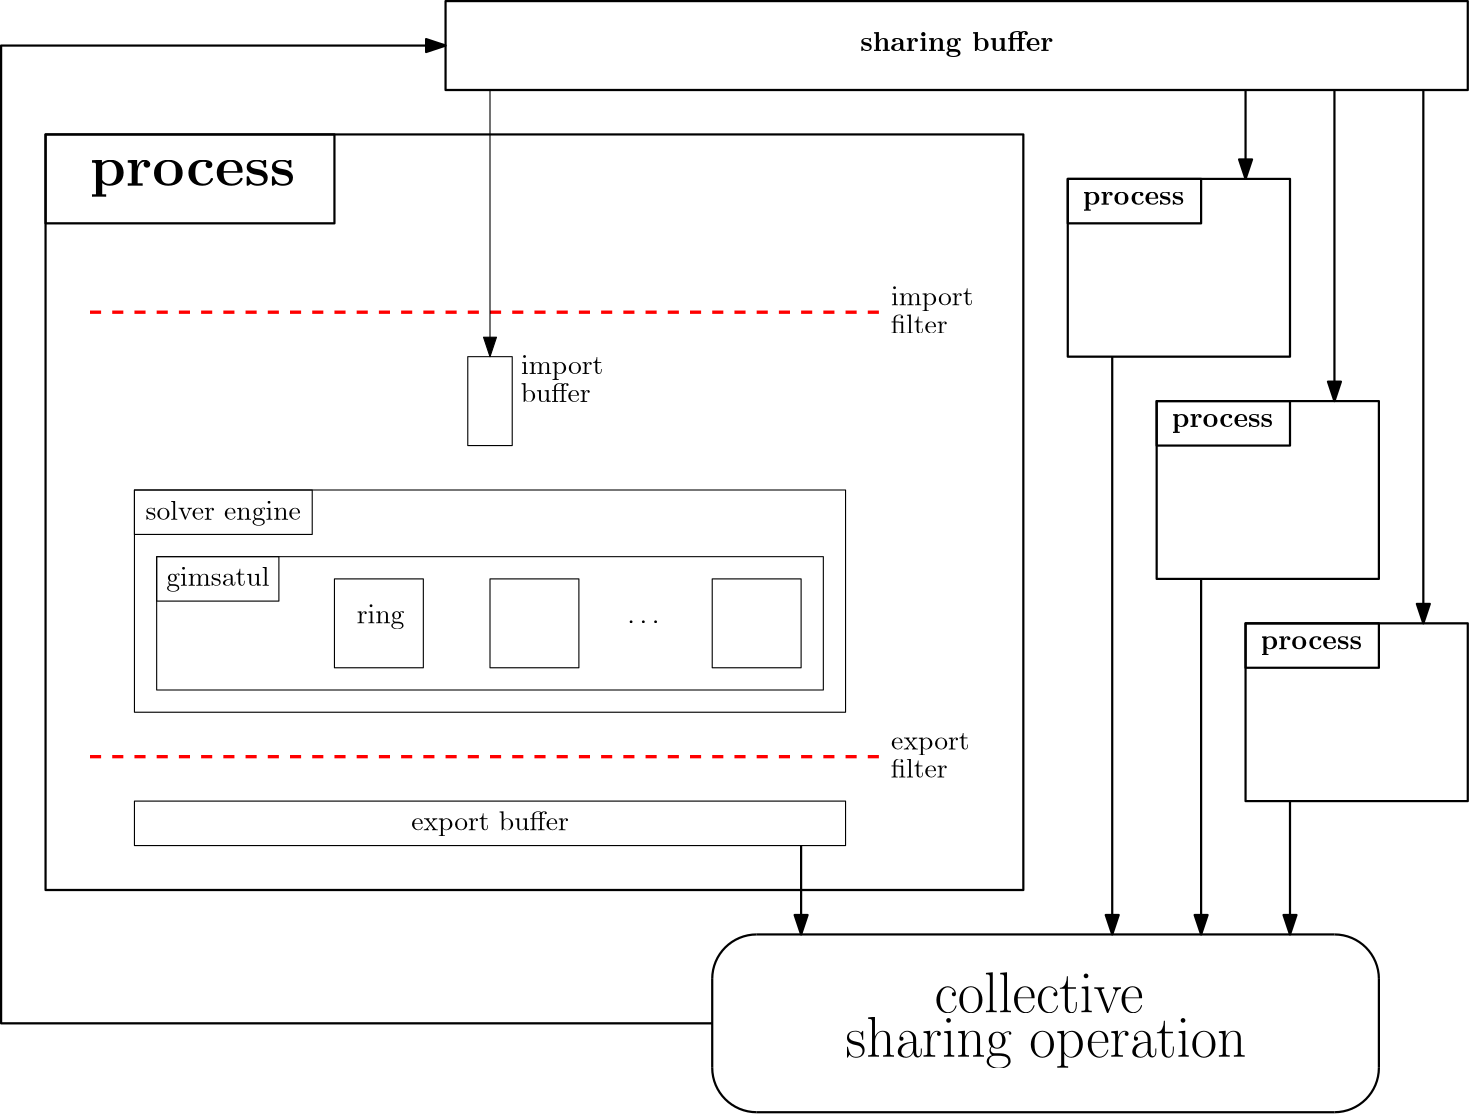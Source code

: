 <?xml version="1.0"?>
<!DOCTYPE ipe SYSTEM "ipe.dtd">
<ipe version="70218" creator="Ipe 7.2.28">
<info created="D:20250720235649" modified="D:20250721003106"/>
<ipestyle name="basic">
<symbol name="arrow/arc(spx)">
<path stroke="sym-stroke" fill="sym-stroke" pen="sym-pen">
0 0 m
-1 0.333 l
-1 -0.333 l
h
</path>
</symbol>
<symbol name="arrow/farc(spx)">
<path stroke="sym-stroke" fill="white" pen="sym-pen">
0 0 m
-1 0.333 l
-1 -0.333 l
h
</path>
</symbol>
<symbol name="arrow/ptarc(spx)">
<path stroke="sym-stroke" fill="sym-stroke" pen="sym-pen">
0 0 m
-1 0.333 l
-0.8 0 l
-1 -0.333 l
h
</path>
</symbol>
<symbol name="arrow/fptarc(spx)">
<path stroke="sym-stroke" fill="white" pen="sym-pen">
0 0 m
-1 0.333 l
-0.8 0 l
-1 -0.333 l
h
</path>
</symbol>
<symbol name="mark/circle(sx)" transformations="translations">
<path fill="sym-stroke">
0.6 0 0 0.6 0 0 e
0.4 0 0 0.4 0 0 e
</path>
</symbol>
<symbol name="mark/disk(sx)" transformations="translations">
<path fill="sym-stroke">
0.6 0 0 0.6 0 0 e
</path>
</symbol>
<symbol name="mark/fdisk(sfx)" transformations="translations">
<group>
<path fill="sym-fill">
0.5 0 0 0.5 0 0 e
</path>
<path fill="sym-stroke" fillrule="eofill">
0.6 0 0 0.6 0 0 e
0.4 0 0 0.4 0 0 e
</path>
</group>
</symbol>
<symbol name="mark/box(sx)" transformations="translations">
<path fill="sym-stroke" fillrule="eofill">
-0.6 -0.6 m
0.6 -0.6 l
0.6 0.6 l
-0.6 0.6 l
h
-0.4 -0.4 m
0.4 -0.4 l
0.4 0.4 l
-0.4 0.4 l
h
</path>
</symbol>
<symbol name="mark/square(sx)" transformations="translations">
<path fill="sym-stroke">
-0.6 -0.6 m
0.6 -0.6 l
0.6 0.6 l
-0.6 0.6 l
h
</path>
</symbol>
<symbol name="mark/fsquare(sfx)" transformations="translations">
<group>
<path fill="sym-fill">
-0.5 -0.5 m
0.5 -0.5 l
0.5 0.5 l
-0.5 0.5 l
h
</path>
<path fill="sym-stroke" fillrule="eofill">
-0.6 -0.6 m
0.6 -0.6 l
0.6 0.6 l
-0.6 0.6 l
h
-0.4 -0.4 m
0.4 -0.4 l
0.4 0.4 l
-0.4 0.4 l
h
</path>
</group>
</symbol>
<symbol name="mark/cross(sx)" transformations="translations">
<group>
<path fill="sym-stroke">
-0.43 -0.57 m
0.57 0.43 l
0.43 0.57 l
-0.57 -0.43 l
h
</path>
<path fill="sym-stroke">
-0.43 0.57 m
0.57 -0.43 l
0.43 -0.57 l
-0.57 0.43 l
h
</path>
</group>
</symbol>
<symbol name="arrow/fnormal(spx)">
<path stroke="sym-stroke" fill="white" pen="sym-pen">
0 0 m
-1 0.333 l
-1 -0.333 l
h
</path>
</symbol>
<symbol name="arrow/pointed(spx)">
<path stroke="sym-stroke" fill="sym-stroke" pen="sym-pen">
0 0 m
-1 0.333 l
-0.8 0 l
-1 -0.333 l
h
</path>
</symbol>
<symbol name="arrow/fpointed(spx)">
<path stroke="sym-stroke" fill="white" pen="sym-pen">
0 0 m
-1 0.333 l
-0.8 0 l
-1 -0.333 l
h
</path>
</symbol>
<symbol name="arrow/linear(spx)">
<path stroke="sym-stroke" pen="sym-pen">
-1 0.333 m
0 0 l
-1 -0.333 l
</path>
</symbol>
<symbol name="arrow/fdouble(spx)">
<path stroke="sym-stroke" fill="white" pen="sym-pen">
0 0 m
-1 0.333 l
-1 -0.333 l
h
-1 0 m
-2 0.333 l
-2 -0.333 l
h
</path>
</symbol>
<symbol name="arrow/double(spx)">
<path stroke="sym-stroke" fill="sym-stroke" pen="sym-pen">
0 0 m
-1 0.333 l
-1 -0.333 l
h
-1 0 m
-2 0.333 l
-2 -0.333 l
h
</path>
</symbol>
<symbol name="arrow/mid-normal(spx)">
<path stroke="sym-stroke" fill="sym-stroke" pen="sym-pen">
0.5 0 m
-0.5 0.333 l
-0.5 -0.333 l
h
</path>
</symbol>
<symbol name="arrow/mid-fnormal(spx)">
<path stroke="sym-stroke" fill="white" pen="sym-pen">
0.5 0 m
-0.5 0.333 l
-0.5 -0.333 l
h
</path>
</symbol>
<symbol name="arrow/mid-pointed(spx)">
<path stroke="sym-stroke" fill="sym-stroke" pen="sym-pen">
0.5 0 m
-0.5 0.333 l
-0.3 0 l
-0.5 -0.333 l
h
</path>
</symbol>
<symbol name="arrow/mid-fpointed(spx)">
<path stroke="sym-stroke" fill="white" pen="sym-pen">
0.5 0 m
-0.5 0.333 l
-0.3 0 l
-0.5 -0.333 l
h
</path>
</symbol>
<symbol name="arrow/mid-double(spx)">
<path stroke="sym-stroke" fill="sym-stroke" pen="sym-pen">
1 0 m
0 0.333 l
0 -0.333 l
h
0 0 m
-1 0.333 l
-1 -0.333 l
h
</path>
</symbol>
<symbol name="arrow/mid-fdouble(spx)">
<path stroke="sym-stroke" fill="white" pen="sym-pen">
1 0 m
0 0.333 l
0 -0.333 l
h
0 0 m
-1 0.333 l
-1 -0.333 l
h
</path>
</symbol>
<anglesize name="22.5 deg" value="22.5"/>
<anglesize name="30 deg" value="30"/>
<anglesize name="45 deg" value="45"/>
<anglesize name="60 deg" value="60"/>
<anglesize name="90 deg" value="90"/>
<arrowsize name="large" value="10"/>
<arrowsize name="small" value="5"/>
<arrowsize name="tiny" value="3"/>
<color name="blue" value="0 0 1"/>
<color name="brown" value="0.647 0.165 0.165"/>
<color name="darkblue" value="0 0 0.545"/>
<color name="darkcyan" value="0 0.545 0.545"/>
<color name="darkgray" value="0.663"/>
<color name="darkgreen" value="0 0.392 0"/>
<color name="darkmagenta" value="0.545 0 0.545"/>
<color name="darkorange" value="1 0.549 0"/>
<color name="darkred" value="0.545 0 0"/>
<color name="gold" value="1 0.843 0"/>
<color name="gray" value="0.745"/>
<color name="green" value="0 1 0"/>
<color name="lightblue" value="0.678 0.847 0.902"/>
<color name="lightcyan" value="0.878 1 1"/>
<color name="lightgray" value="0.827"/>
<color name="lightgreen" value="0.565 0.933 0.565"/>
<color name="lightyellow" value="1 1 0.878"/>
<color name="navy" value="0 0 0.502"/>
<color name="orange" value="1 0.647 0"/>
<color name="pink" value="1 0.753 0.796"/>
<color name="purple" value="0.627 0.125 0.941"/>
<color name="red" value="1 0 0"/>
<color name="seagreen" value="0.18 0.545 0.341"/>
<color name="turquoise" value="0.251 0.878 0.816"/>
<color name="violet" value="0.933 0.51 0.933"/>
<color name="yellow" value="1 1 0"/>
<dashstyle name="dash dot dotted" value="[4 2 1 2 1 2] 0"/>
<dashstyle name="dash dotted" value="[4 2 1 2] 0"/>
<dashstyle name="dashed" value="[4] 0"/>
<dashstyle name="dotted" value="[1 3] 0"/>
<gridsize name="10 pts (~3.5 mm)" value="10"/>
<gridsize name="14 pts (~5 mm)" value="14"/>
<gridsize name="16 pts (~6 mm)" value="16"/>
<gridsize name="20 pts (~7 mm)" value="20"/>
<gridsize name="28 pts (~10 mm)" value="28"/>
<gridsize name="32 pts (~12 mm)" value="32"/>
<gridsize name="4 pts" value="4"/>
<gridsize name="56 pts (~20 mm)" value="56"/>
<gridsize name="8 pts (~3 mm)" value="8"/>
<opacity name="10%" value="0.1"/>
<opacity name="30%" value="0.3"/>
<opacity name="50%" value="0.5"/>
<opacity name="75%" value="0.75"/>
<pen name="fat" value="1.2"/>
<pen name="heavier" value="0.8"/>
<pen name="ultrafat" value="2"/>
<symbolsize name="large" value="5"/>
<symbolsize name="small" value="2"/>
<symbolsize name="tiny" value="1.1"/>
<textsize name="Huge" value="\Huge"/>
<textsize name="LARGE" value="\LARGE"/>
<textsize name="Large" value="\Large"/>
<textsize name="footnote" value="\footnotesize"/>
<textsize name="huge" value="\huge"/>
<textsize name="large" value="\large"/>
<textsize name="script" value="\scriptsize"/>
<textsize name="small" value="\small"/>
<textsize name="tiny" value="\tiny"/>
<textstyle name="center" begin="\begin{center}" end="\end{center}"/>
<textstyle name="item" begin="\begin{itemize}\item{}" end="\end{itemize}"/>
<textstyle name="itemize" begin="\begin{itemize}" end="\end{itemize}"/>
<tiling name="falling" angle="-60" step="4" width="1"/>
<tiling name="rising" angle="30" step="4" width="1"/>
</ipestyle>
<page>
<layer name="alpha"/>
<view layers="alpha" active="alpha"/>
<text layer="alpha" matrix="1 0 0 1 91.1955 9.76192" transformations="translations" pos="112 672" stroke="black" type="label" width="29.639" height="6.661" depth="1.93" valign="baseline">import</text>
<text matrix="0.97849 0 0 2.55742 93.4405 -1046.91" transformations="translations" pos="112 672" stroke="black" type="label" width="25.211" height="6.918" depth="0" valign="baseline">buffer</text>
<text matrix="1 0 0 1 177.38 -80" transformations="translations" pos="64 672" stroke="black" type="label" width="13.284" height="1.052" depth="0" valign="baseline">\dots</text>
<path matrix="1 0 0 1 -64 0" stroke="black">
128 528 m
128 512 l
384 512 l
384 528 l
h
</path>
<text matrix="1 0 0 1 -12.3745 -10.4551" transformations="translations" pos="176 528" stroke="black" type="label" width="56.787" height="6.926" depth="1.93" valign="baseline">export buffer</text>
<path matrix="1 0 0 1 -64 0" stroke="red" dash="dashed" pen="fat">
112 544 m
400 544 l
400 544 l
</path>
<path matrix="1 0 0 1 -64 160" stroke="red" dash="dashed" pen="fat">
112 544 m
400 544 l
400 544 l
</path>
<text matrix="1 0 0 1 224.405 34.4624" transformations="translations" pos="112 672" stroke="black" type="label" width="29.639" height="6.661" depth="1.93" valign="baseline">import</text>
<text matrix="0.97849 0 0 2.55742 226.649 -1022.21" transformations="translations" pos="112 672" stroke="black" type="label" width="20.506" height="6.918" depth="0" valign="baseline">filter</text>
<text matrix="1 0 0 1 224.405 -125.43" transformations="translations" pos="112 672" stroke="black" type="label" width="28.255" height="6.135" depth="1.93" valign="baseline">export</text>
<text matrix="0.97849 0 0 2.55742 226.649 -1182.1" transformations="translations" pos="112 672" stroke="black" type="label" width="20.506" height="6.918" depth="0" valign="baseline">filter</text>
<text matrix="1 0 0 1 -16 -18.4316" transformations="translations" pos="64 768" stroke="black" type="label" width="73.952" height="9.181" depth="4.02" valign="baseline" size="huge">\textbf{process}</text>
<path stroke="black" pen="heavier">
32 768 m
32 496 l
384 496 l
384 768 l
h
</path>
<path stroke="black" pen="heavier">
32 736 m
32 768 l
136 768 l
136 736 l
h
</path>
<text matrix="1 0 0 1 5.4237 -9.34763" transformations="translations" pos="400 752" stroke="black" type="label" width="36.511" height="4.435" depth="1.93" valign="baseline">\textbf{process}</text>
<path stroke="black" pen="heavier">
400 752 m
400 688 l
480 688 l
480 752 l
h
</path>
<path stroke="black" pen="heavier">
176 784 m
176 816 l
544 816 l
544 784 l
h
</path>
<text matrix="1 0 0 1 5.25312 -1.96992" transformations="translations" pos="320 800" stroke="black" type="label" width="69.65" height="6.926" depth="1.93" valign="baseline">\textbf{sharing buffer}</text>
<path stroke="black" pen="heavier">
400 736 m
400 752 l
448 752 l
448 736 l
h
</path>
<text matrix="1 0 0 1 37.4237 -89.3476" transformations="translations" pos="400 752" stroke="black" type="label" width="36.511" height="4.435" depth="1.93" valign="baseline">\textbf{process}</text>
<path matrix="1 0 0 1 32 -80" stroke="black" pen="heavier">
400 752 m
400 688 l
480 688 l
480 752 l
h
</path>
<path matrix="1 0 0 1 32 -80" stroke="black" pen="heavier">
400 736 m
400 752 l
448 752 l
448 736 l
h
</path>
<text matrix="1 0 0 1 69.4237 -169.348" transformations="translations" pos="400 752" stroke="black" type="label" width="36.511" height="4.435" depth="1.93" valign="baseline">\textbf{process}</text>
<path matrix="1 0 0 1 64 -160" stroke="black" pen="heavier">
400 752 m
400 688 l
480 688 l
480 752 l
h
</path>
<path matrix="1 0 0 1 64 -160" stroke="black" pen="heavier">
400 736 m
400 752 l
448 752 l
448 736 l
h
</path>
<path stroke="black" pen="heavier" arrow="normal/normal">
464 784 m
464 752 l
</path>
<path stroke="black" pen="heavier" arrow="normal/normal">
496 784 m
496 672 l
</path>
<path stroke="black" pen="heavier" arrow="normal/normal">
528 784 m
528 592 l
</path>
<path stroke="black" pen="heavier" arrow="normal/normal">
416 688 m
416 480 l
</path>
<path stroke="black" pen="heavier" arrow="normal/normal">
448 608 m
448 480 l
</path>
<path stroke="black" pen="heavier" arrow="normal/normal">
480 528 m
480 480 l
</path>
<path stroke="black" pen="heavier" arrow="normal/normal">
304 512 m
304 480 l
</path>
<path matrix="1 0 0 1 -16 0" stroke="black" pen="heavier">
288 464 m
16 0 0 -16 304 464 304 480 a
</path>
<path stroke="black" pen="heavier">
496 480 m
16 0 0 -16 496 464 512 464 a
</path>
<path stroke="black" pen="heavier">
512 432 m
16 0 0 -16 496 432 496 416 a
</path>
<path stroke="black" pen="heavier">
288 416 m
16 0 0 -16 288 432 272 432 a
</path>
<path stroke="black" pen="heavier">
272 432 m
272 464 l
</path>
<path stroke="black" pen="heavier">
288 480 m
496 480 l
</path>
<path stroke="black" pen="heavier">
512 464 m
512 432 l
</path>
<path stroke="black" pen="heavier">
496 416 m
288 416 l
</path>
<text matrix="1 0 0 1 -16 -12" transformations="translations" pos="368 464" stroke="black" type="label" width="75.331" height="14.349" depth="0" valign="baseline" size="huge">collective</text>
<text matrix="1 0 0 1 -48 -12" transformations="translations" pos="368 448" stroke="black" type="label" width="144.471" height="14.348" depth="4.02" valign="baseline" size="huge">sharing operation</text>
<path stroke="black" pen="heavier" arrow="normal/normal">
272 448 m
16 448 l
16 800 l
176 800 l
</path>
<path stroke="black" arrow="normal/normal">
192 784 m
192 688 l
</path>
<text matrix="1 0 0 1 -12.0141 21.32" transformations="translations" pos="80 608" stroke="black" type="label" width="55.985" height="6.926" depth="1.93" valign="baseline">solver engine</text>
<path matrix="1 0 0 1 0 16" stroke="black">
64 608 m
64 624 l
128 624 l
128 608 l
h
</path>
<path stroke="black">
184 688 m
184 656 l
200 656 l
200 688 l
h
</path>
<path stroke="black">
64 640 m
64 560 l
320 560 l
320 640 l
h
</path>
<path stroke="black">
72 616 m
72 568 l
312 568 l
312 616 l
h
</path>
<text matrix="1 0 0 1 -0.556057 -6.47065" transformations="translations" pos="76 612" stroke="black" type="label" width="37.139" height="6.926" depth="1.93" valign="baseline">gimsatul</text>
<path stroke="black">
72 600 m
72 616 l
116 616 l
116 600 l
h
</path>
<path matrix="1 0 0 1 8 0" stroke="black">
128 608 m
128 576 l
160 576 l
160 608 l
h
</path>
<path matrix="1 0 0 1 16 0" stroke="black">
176 608 m
176 576 l
208 576 l
208 608 l
h
</path>
<path stroke="black">
304 608 m
304 576 l
272 576 l
272 608 l
h
</path>
<text transformations="translations" pos="144 592" stroke="black" type="label" width="17.186" height="6.661" depth="1.93" valign="baseline">ring</text>
</page>
</ipe>
